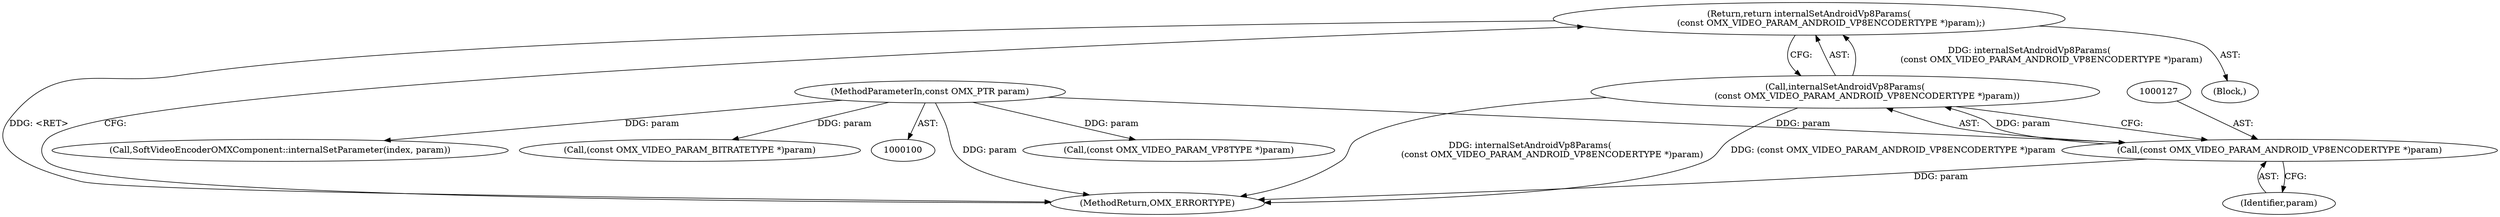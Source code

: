 digraph "1_Android_295c883fe3105b19bcd0f9e07d54c6b589fc5bff_28@del" {
"1000124" [label="(Return,return internalSetAndroidVp8Params(\n                (const OMX_VIDEO_PARAM_ANDROID_VP8ENCODERTYPE *)param);)"];
"1000125" [label="(Call,internalSetAndroidVp8Params(\n                (const OMX_VIDEO_PARAM_ANDROID_VP8ENCODERTYPE *)param))"];
"1000126" [label="(Call,(const OMX_VIDEO_PARAM_ANDROID_VP8ENCODERTYPE *)param)"];
"1000102" [label="(MethodParameterIn,const OMX_PTR param)"];
"1000120" [label="(Call,(const OMX_VIDEO_PARAM_VP8TYPE *)param)"];
"1000102" [label="(MethodParameterIn,const OMX_PTR param)"];
"1000131" [label="(Call,SoftVideoEncoderOMXComponent::internalSetParameter(index, param))"];
"1000125" [label="(Call,internalSetAndroidVp8Params(\n                (const OMX_VIDEO_PARAM_ANDROID_VP8ENCODERTYPE *)param))"];
"1000126" [label="(Call,(const OMX_VIDEO_PARAM_ANDROID_VP8ENCODERTYPE *)param)"];
"1000114" [label="(Call,(const OMX_VIDEO_PARAM_BITRATETYPE *)param)"];
"1000134" [label="(MethodReturn,OMX_ERRORTYPE)"];
"1000128" [label="(Identifier,param)"];
"1000110" [label="(Block,)"];
"1000124" [label="(Return,return internalSetAndroidVp8Params(\n                (const OMX_VIDEO_PARAM_ANDROID_VP8ENCODERTYPE *)param);)"];
"1000124" -> "1000110"  [label="AST: "];
"1000124" -> "1000125"  [label="CFG: "];
"1000125" -> "1000124"  [label="AST: "];
"1000134" -> "1000124"  [label="CFG: "];
"1000124" -> "1000134"  [label="DDG: <RET>"];
"1000125" -> "1000124"  [label="DDG: internalSetAndroidVp8Params(\n                (const OMX_VIDEO_PARAM_ANDROID_VP8ENCODERTYPE *)param)"];
"1000125" -> "1000126"  [label="CFG: "];
"1000126" -> "1000125"  [label="AST: "];
"1000125" -> "1000134"  [label="DDG: (const OMX_VIDEO_PARAM_ANDROID_VP8ENCODERTYPE *)param"];
"1000125" -> "1000134"  [label="DDG: internalSetAndroidVp8Params(\n                (const OMX_VIDEO_PARAM_ANDROID_VP8ENCODERTYPE *)param)"];
"1000126" -> "1000125"  [label="DDG: param"];
"1000126" -> "1000128"  [label="CFG: "];
"1000127" -> "1000126"  [label="AST: "];
"1000128" -> "1000126"  [label="AST: "];
"1000126" -> "1000134"  [label="DDG: param"];
"1000102" -> "1000126"  [label="DDG: param"];
"1000102" -> "1000100"  [label="AST: "];
"1000102" -> "1000134"  [label="DDG: param"];
"1000102" -> "1000114"  [label="DDG: param"];
"1000102" -> "1000120"  [label="DDG: param"];
"1000102" -> "1000131"  [label="DDG: param"];
}
